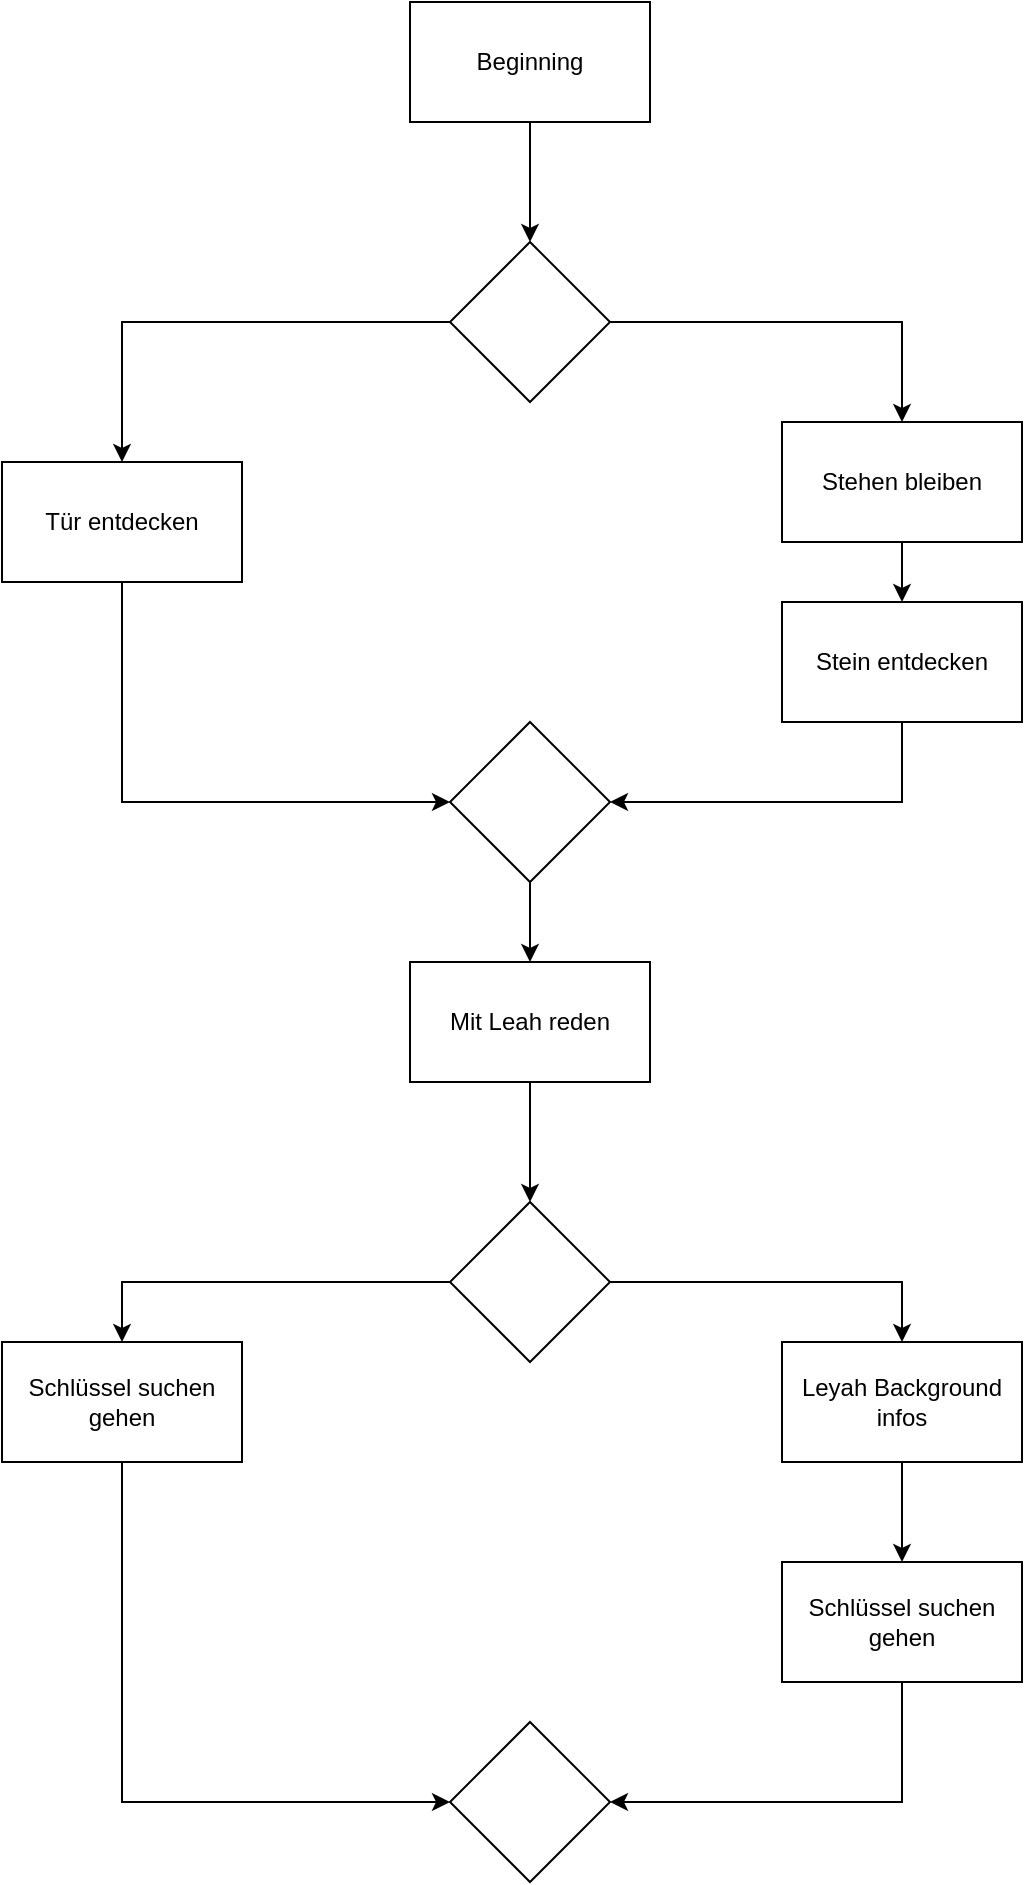 <mxfile version="16.5.1" type="device"><diagram id="Cw8Tq7w841I0rIcbmpEE" name="Seite-1"><mxGraphModel dx="1102" dy="1025" grid="1" gridSize="10" guides="1" tooltips="1" connect="1" arrows="1" fold="1" page="1" pageScale="1" pageWidth="827" pageHeight="1169" math="0" shadow="0"><root><mxCell id="0"/><mxCell id="1" parent="0"/><mxCell id="xDWYzMzHG4hHrL5ALDJz-3" style="edgeStyle=orthogonalEdgeStyle;rounded=0;orthogonalLoop=1;jettySize=auto;html=1;entryX=0.5;entryY=0;entryDx=0;entryDy=0;" edge="1" parent="1" source="xDWYzMzHG4hHrL5ALDJz-1" target="xDWYzMzHG4hHrL5ALDJz-2"><mxGeometry relative="1" as="geometry"/></mxCell><mxCell id="xDWYzMzHG4hHrL5ALDJz-1" value="Beginning" style="rounded=0;whiteSpace=wrap;html=1;" vertex="1" parent="1"><mxGeometry x="354" y="50" width="120" height="60" as="geometry"/></mxCell><mxCell id="xDWYzMzHG4hHrL5ALDJz-6" style="edgeStyle=orthogonalEdgeStyle;rounded=0;orthogonalLoop=1;jettySize=auto;html=1;entryX=0.5;entryY=0;entryDx=0;entryDy=0;" edge="1" parent="1" source="xDWYzMzHG4hHrL5ALDJz-2" target="xDWYzMzHG4hHrL5ALDJz-4"><mxGeometry relative="1" as="geometry"/></mxCell><mxCell id="xDWYzMzHG4hHrL5ALDJz-7" style="edgeStyle=orthogonalEdgeStyle;rounded=0;orthogonalLoop=1;jettySize=auto;html=1;entryX=0.5;entryY=0;entryDx=0;entryDy=0;" edge="1" parent="1" source="xDWYzMzHG4hHrL5ALDJz-2" target="xDWYzMzHG4hHrL5ALDJz-5"><mxGeometry relative="1" as="geometry"/></mxCell><mxCell id="xDWYzMzHG4hHrL5ALDJz-2" value="" style="rhombus;whiteSpace=wrap;html=1;" vertex="1" parent="1"><mxGeometry x="374" y="170" width="80" height="80" as="geometry"/></mxCell><mxCell id="xDWYzMzHG4hHrL5ALDJz-14" style="edgeStyle=orthogonalEdgeStyle;rounded=0;orthogonalLoop=1;jettySize=auto;html=1;entryX=0;entryY=0.5;entryDx=0;entryDy=0;" edge="1" parent="1" source="xDWYzMzHG4hHrL5ALDJz-4" target="xDWYzMzHG4hHrL5ALDJz-10"><mxGeometry relative="1" as="geometry"><Array as="points"><mxPoint x="210" y="450"/></Array></mxGeometry></mxCell><mxCell id="xDWYzMzHG4hHrL5ALDJz-4" value="Tür entdecken" style="rounded=0;whiteSpace=wrap;html=1;" vertex="1" parent="1"><mxGeometry x="150" y="280" width="120" height="60" as="geometry"/></mxCell><mxCell id="xDWYzMzHG4hHrL5ALDJz-9" style="edgeStyle=orthogonalEdgeStyle;rounded=0;orthogonalLoop=1;jettySize=auto;html=1;entryX=0.5;entryY=0;entryDx=0;entryDy=0;" edge="1" parent="1" source="xDWYzMzHG4hHrL5ALDJz-5"><mxGeometry relative="1" as="geometry"><mxPoint x="600" y="350" as="targetPoint"/></mxGeometry></mxCell><mxCell id="xDWYzMzHG4hHrL5ALDJz-5" value="Stehen bleiben" style="rounded=0;whiteSpace=wrap;html=1;" vertex="1" parent="1"><mxGeometry x="540" y="260" width="120" height="60" as="geometry"/></mxCell><mxCell id="xDWYzMzHG4hHrL5ALDJz-12" style="edgeStyle=orthogonalEdgeStyle;rounded=0;orthogonalLoop=1;jettySize=auto;html=1;entryX=0.5;entryY=0;entryDx=0;entryDy=0;" edge="1" parent="1" source="xDWYzMzHG4hHrL5ALDJz-10" target="xDWYzMzHG4hHrL5ALDJz-11"><mxGeometry relative="1" as="geometry"/></mxCell><mxCell id="xDWYzMzHG4hHrL5ALDJz-10" value="" style="rhombus;whiteSpace=wrap;html=1;" vertex="1" parent="1"><mxGeometry x="374" y="410" width="80" height="80" as="geometry"/></mxCell><mxCell id="xDWYzMzHG4hHrL5ALDJz-17" style="edgeStyle=orthogonalEdgeStyle;rounded=0;orthogonalLoop=1;jettySize=auto;html=1;entryX=0.5;entryY=0;entryDx=0;entryDy=0;" edge="1" parent="1" source="xDWYzMzHG4hHrL5ALDJz-11" target="xDWYzMzHG4hHrL5ALDJz-16"><mxGeometry relative="1" as="geometry"/></mxCell><mxCell id="xDWYzMzHG4hHrL5ALDJz-11" value="Mit Leah reden" style="rounded=0;whiteSpace=wrap;html=1;" vertex="1" parent="1"><mxGeometry x="354" y="530" width="120" height="60" as="geometry"/></mxCell><mxCell id="xDWYzMzHG4hHrL5ALDJz-15" style="edgeStyle=orthogonalEdgeStyle;rounded=0;orthogonalLoop=1;jettySize=auto;html=1;entryX=1;entryY=0.5;entryDx=0;entryDy=0;" edge="1" parent="1" source="xDWYzMzHG4hHrL5ALDJz-13" target="xDWYzMzHG4hHrL5ALDJz-10"><mxGeometry relative="1" as="geometry"><Array as="points"><mxPoint x="600" y="450"/></Array></mxGeometry></mxCell><mxCell id="xDWYzMzHG4hHrL5ALDJz-13" value="Stein entdecken" style="rounded=0;whiteSpace=wrap;html=1;" vertex="1" parent="1"><mxGeometry x="540" y="350" width="120" height="60" as="geometry"/></mxCell><mxCell id="xDWYzMzHG4hHrL5ALDJz-19" style="edgeStyle=orthogonalEdgeStyle;rounded=0;orthogonalLoop=1;jettySize=auto;html=1;entryX=0.5;entryY=0;entryDx=0;entryDy=0;" edge="1" parent="1" source="xDWYzMzHG4hHrL5ALDJz-16" target="xDWYzMzHG4hHrL5ALDJz-18"><mxGeometry relative="1" as="geometry"/></mxCell><mxCell id="xDWYzMzHG4hHrL5ALDJz-21" style="edgeStyle=orthogonalEdgeStyle;rounded=0;orthogonalLoop=1;jettySize=auto;html=1;entryX=0.5;entryY=0;entryDx=0;entryDy=0;" edge="1" parent="1" source="xDWYzMzHG4hHrL5ALDJz-16" target="xDWYzMzHG4hHrL5ALDJz-20"><mxGeometry relative="1" as="geometry"/></mxCell><mxCell id="xDWYzMzHG4hHrL5ALDJz-16" value="" style="rhombus;whiteSpace=wrap;html=1;" vertex="1" parent="1"><mxGeometry x="374" y="650" width="80" height="80" as="geometry"/></mxCell><mxCell id="xDWYzMzHG4hHrL5ALDJz-23" style="edgeStyle=orthogonalEdgeStyle;rounded=0;orthogonalLoop=1;jettySize=auto;html=1;entryX=0;entryY=0.5;entryDx=0;entryDy=0;" edge="1" parent="1" source="xDWYzMzHG4hHrL5ALDJz-18" target="xDWYzMzHG4hHrL5ALDJz-22"><mxGeometry relative="1" as="geometry"><mxPoint x="374" y="870" as="targetPoint"/><Array as="points"><mxPoint x="210" y="950"/></Array></mxGeometry></mxCell><mxCell id="xDWYzMzHG4hHrL5ALDJz-18" value="Schlüssel suchen gehen" style="rounded=0;whiteSpace=wrap;html=1;" vertex="1" parent="1"><mxGeometry x="150" y="720" width="120" height="60" as="geometry"/></mxCell><mxCell id="xDWYzMzHG4hHrL5ALDJz-27" style="edgeStyle=orthogonalEdgeStyle;rounded=0;orthogonalLoop=1;jettySize=auto;html=1;entryX=0.5;entryY=0;entryDx=0;entryDy=0;" edge="1" parent="1" source="xDWYzMzHG4hHrL5ALDJz-20" target="xDWYzMzHG4hHrL5ALDJz-26"><mxGeometry relative="1" as="geometry"/></mxCell><mxCell id="xDWYzMzHG4hHrL5ALDJz-20" value="Leyah Background infos" style="rounded=0;whiteSpace=wrap;html=1;" vertex="1" parent="1"><mxGeometry x="540" y="720" width="120" height="60" as="geometry"/></mxCell><mxCell id="xDWYzMzHG4hHrL5ALDJz-22" value="" style="rhombus;whiteSpace=wrap;html=1;" vertex="1" parent="1"><mxGeometry x="374" y="910" width="80" height="80" as="geometry"/></mxCell><mxCell id="xDWYzMzHG4hHrL5ALDJz-28" style="edgeStyle=orthogonalEdgeStyle;rounded=0;orthogonalLoop=1;jettySize=auto;html=1;entryX=1;entryY=0.5;entryDx=0;entryDy=0;" edge="1" parent="1" source="xDWYzMzHG4hHrL5ALDJz-26" target="xDWYzMzHG4hHrL5ALDJz-22"><mxGeometry relative="1" as="geometry"><Array as="points"><mxPoint x="600" y="950"/></Array></mxGeometry></mxCell><mxCell id="xDWYzMzHG4hHrL5ALDJz-26" value="Schlüssel suchen gehen" style="rounded=0;whiteSpace=wrap;html=1;" vertex="1" parent="1"><mxGeometry x="540" y="830" width="120" height="60" as="geometry"/></mxCell></root></mxGraphModel></diagram></mxfile>